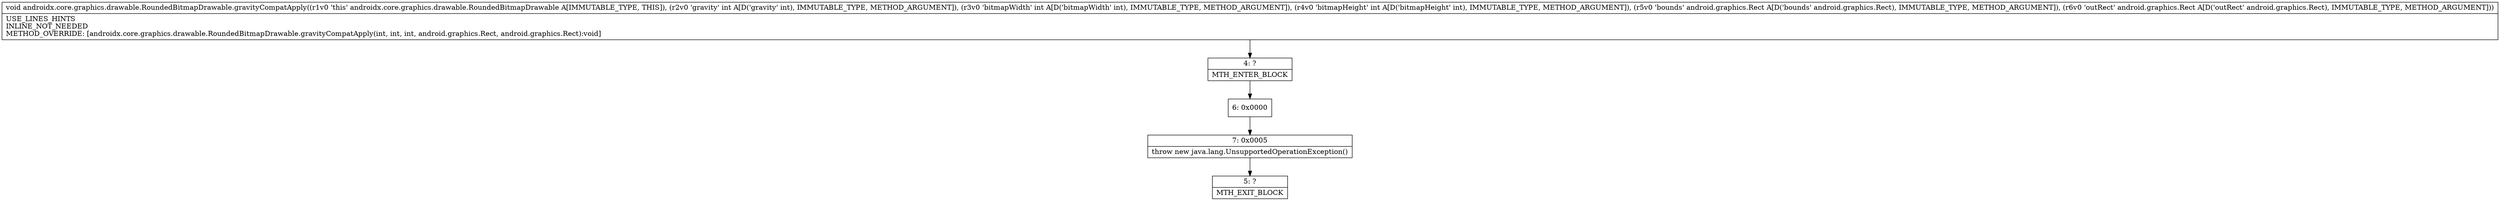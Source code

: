 digraph "CFG forandroidx.core.graphics.drawable.RoundedBitmapDrawable.gravityCompatApply(IIILandroid\/graphics\/Rect;Landroid\/graphics\/Rect;)V" {
Node_4 [shape=record,label="{4\:\ ?|MTH_ENTER_BLOCK\l}"];
Node_6 [shape=record,label="{6\:\ 0x0000}"];
Node_7 [shape=record,label="{7\:\ 0x0005|throw new java.lang.UnsupportedOperationException()\l}"];
Node_5 [shape=record,label="{5\:\ ?|MTH_EXIT_BLOCK\l}"];
MethodNode[shape=record,label="{void androidx.core.graphics.drawable.RoundedBitmapDrawable.gravityCompatApply((r1v0 'this' androidx.core.graphics.drawable.RoundedBitmapDrawable A[IMMUTABLE_TYPE, THIS]), (r2v0 'gravity' int A[D('gravity' int), IMMUTABLE_TYPE, METHOD_ARGUMENT]), (r3v0 'bitmapWidth' int A[D('bitmapWidth' int), IMMUTABLE_TYPE, METHOD_ARGUMENT]), (r4v0 'bitmapHeight' int A[D('bitmapHeight' int), IMMUTABLE_TYPE, METHOD_ARGUMENT]), (r5v0 'bounds' android.graphics.Rect A[D('bounds' android.graphics.Rect), IMMUTABLE_TYPE, METHOD_ARGUMENT]), (r6v0 'outRect' android.graphics.Rect A[D('outRect' android.graphics.Rect), IMMUTABLE_TYPE, METHOD_ARGUMENT]))  | USE_LINES_HINTS\lINLINE_NOT_NEEDED\lMETHOD_OVERRIDE: [androidx.core.graphics.drawable.RoundedBitmapDrawable.gravityCompatApply(int, int, int, android.graphics.Rect, android.graphics.Rect):void]\l}"];
MethodNode -> Node_4;Node_4 -> Node_6;
Node_6 -> Node_7;
Node_7 -> Node_5;
}

